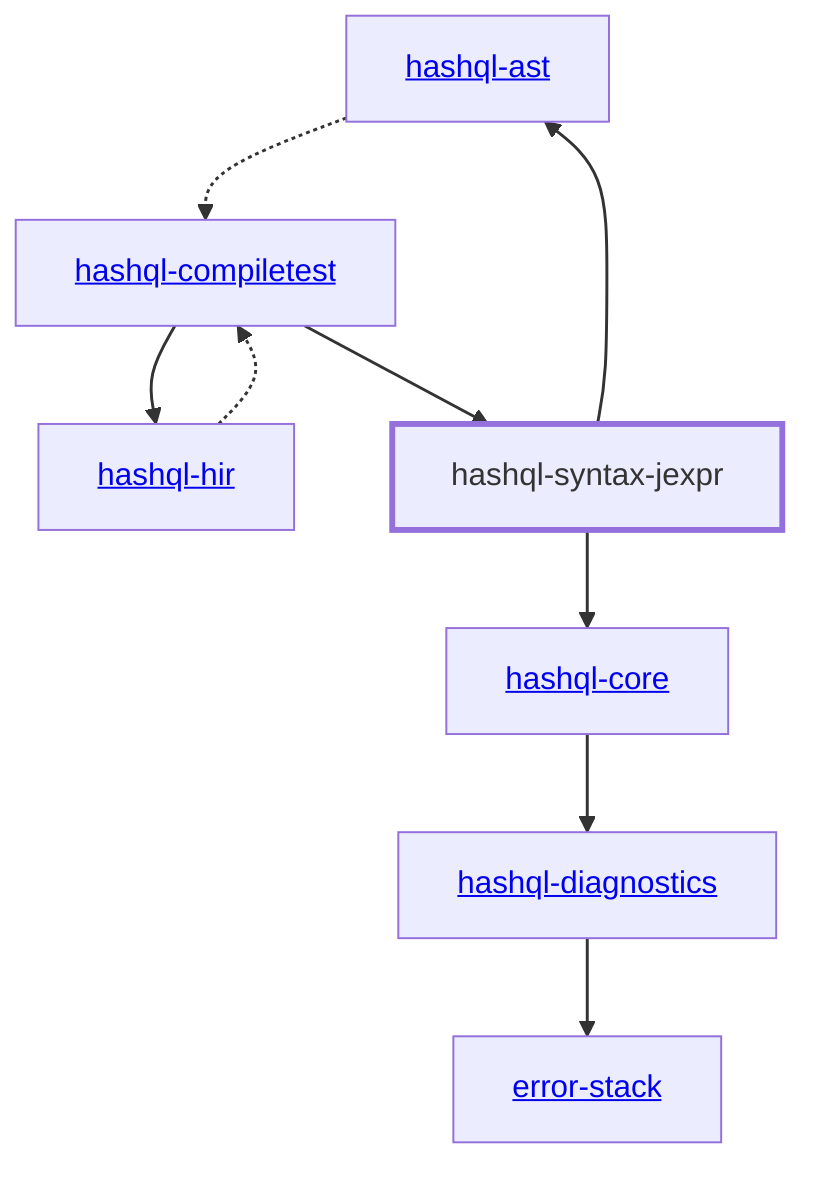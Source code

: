graph TD
    linkStyle default stroke-width:1.5px
    classDef default stroke-width:1px
    classDef root stroke-width:3px
    classDef dev stroke-width:1px
    classDef build stroke-width:1px
    %% Legend
    %% --> : Normal dependency
    %% -.-> : Dev dependency
    %% ---> : Build dependency
    0[<a href="../hashql_ast">hashql-ast</a>]
    1[<a href="../hashql_compiletest">hashql-compiletest</a>]
    2[<a href="../hashql_core">hashql-core</a>]
    3[<a href="../hashql_diagnostics">hashql-diagnostics</a>]
    4[<a href="../hashql_hir">hashql-hir</a>]
    5[hashql-syntax-jexpr]
    class 5 root
    6[<a href="../error_stack">error-stack</a>]
    0 -.-> 1
    1 --> 4
    1 --> 5
    2 --> 3
    3 --> 6
    4 -.-> 1
    5 --> 0
    5 --> 2